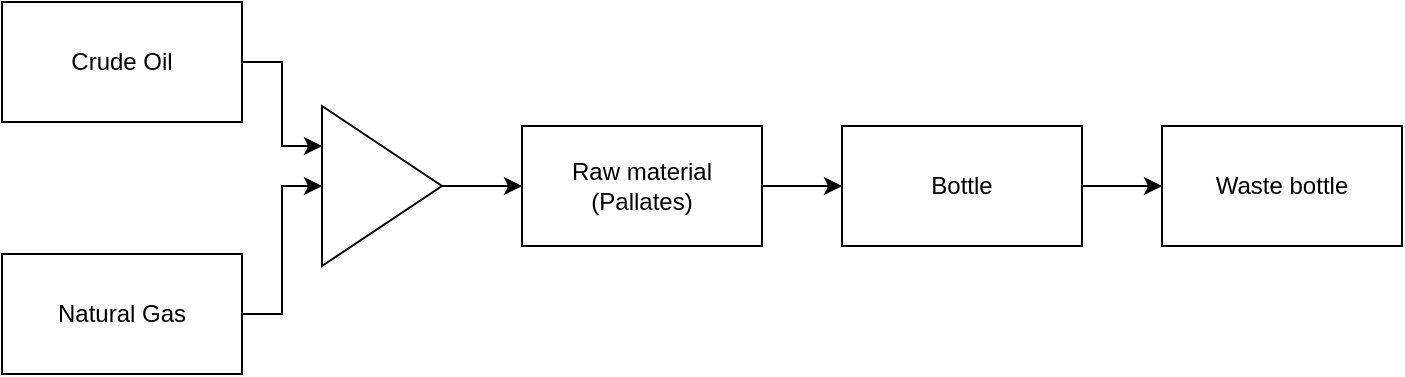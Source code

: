 <mxfile version="12.3.8" type="github" pages="1"><diagram id="hAx0dIUJQ4FakxPcNWTP" name="Page-1"><mxGraphModel dx="872" dy="437" grid="1" gridSize="10" guides="1" tooltips="1" connect="1" arrows="1" fold="1" page="1" pageScale="1" pageWidth="850" pageHeight="1100" math="0" shadow="0"><root><mxCell id="0"/><mxCell id="1" parent="0"/><mxCell id="MjYCwgeEQzr5eumAuSV6-4" style="edgeStyle=orthogonalEdgeStyle;rounded=0;orthogonalLoop=1;jettySize=auto;html=1;exitX=1;exitY=0.5;exitDx=0;exitDy=0;entryX=0;entryY=0.25;entryDx=0;entryDy=0;" edge="1" parent="1" source="MjYCwgeEQzr5eumAuSV6-1" target="MjYCwgeEQzr5eumAuSV6-3"><mxGeometry relative="1" as="geometry"/></mxCell><mxCell id="MjYCwgeEQzr5eumAuSV6-1" value="Crude Oil" style="rounded=0;whiteSpace=wrap;html=1;" vertex="1" parent="1"><mxGeometry x="20" y="29" width="120" height="60" as="geometry"/></mxCell><mxCell id="MjYCwgeEQzr5eumAuSV6-5" style="edgeStyle=orthogonalEdgeStyle;rounded=0;orthogonalLoop=1;jettySize=auto;html=1;exitX=1;exitY=0.5;exitDx=0;exitDy=0;entryX=0;entryY=0.5;entryDx=0;entryDy=0;" edge="1" parent="1" source="MjYCwgeEQzr5eumAuSV6-2" target="MjYCwgeEQzr5eumAuSV6-3"><mxGeometry relative="1" as="geometry"/></mxCell><mxCell id="MjYCwgeEQzr5eumAuSV6-2" value="Natural Gas" style="rounded=0;whiteSpace=wrap;html=1;" vertex="1" parent="1"><mxGeometry x="20" y="155" width="120" height="60" as="geometry"/></mxCell><mxCell id="MjYCwgeEQzr5eumAuSV6-7" style="edgeStyle=orthogonalEdgeStyle;rounded=0;orthogonalLoop=1;jettySize=auto;html=1;exitX=1;exitY=0.5;exitDx=0;exitDy=0;entryX=0;entryY=0.5;entryDx=0;entryDy=0;" edge="1" parent="1" source="MjYCwgeEQzr5eumAuSV6-3" target="MjYCwgeEQzr5eumAuSV6-6"><mxGeometry relative="1" as="geometry"/></mxCell><mxCell id="MjYCwgeEQzr5eumAuSV6-3" value="" style="triangle;whiteSpace=wrap;html=1;" vertex="1" parent="1"><mxGeometry x="180" y="81" width="60" height="80" as="geometry"/></mxCell><mxCell id="MjYCwgeEQzr5eumAuSV6-10" style="edgeStyle=orthogonalEdgeStyle;rounded=0;orthogonalLoop=1;jettySize=auto;html=1;exitX=1;exitY=0.5;exitDx=0;exitDy=0;" edge="1" parent="1" source="MjYCwgeEQzr5eumAuSV6-6" target="MjYCwgeEQzr5eumAuSV6-8"><mxGeometry relative="1" as="geometry"/></mxCell><mxCell id="MjYCwgeEQzr5eumAuSV6-6" value="Raw material&lt;br&gt;(Pallates)" style="rounded=0;whiteSpace=wrap;html=1;" vertex="1" parent="1"><mxGeometry x="280" y="91" width="120" height="60" as="geometry"/></mxCell><mxCell id="MjYCwgeEQzr5eumAuSV6-12" style="edgeStyle=orthogonalEdgeStyle;rounded=0;orthogonalLoop=1;jettySize=auto;html=1;exitX=1;exitY=0.5;exitDx=0;exitDy=0;entryX=0;entryY=0.5;entryDx=0;entryDy=0;" edge="1" parent="1" source="MjYCwgeEQzr5eumAuSV6-8" target="MjYCwgeEQzr5eumAuSV6-11"><mxGeometry relative="1" as="geometry"/></mxCell><mxCell id="MjYCwgeEQzr5eumAuSV6-8" value="Bottle" style="rounded=0;whiteSpace=wrap;html=1;" vertex="1" parent="1"><mxGeometry x="440" y="91" width="120" height="60" as="geometry"/></mxCell><mxCell id="MjYCwgeEQzr5eumAuSV6-11" value="Waste bottle" style="rounded=0;whiteSpace=wrap;html=1;" vertex="1" parent="1"><mxGeometry x="600" y="91" width="120" height="60" as="geometry"/></mxCell></root></mxGraphModel></diagram></mxfile>